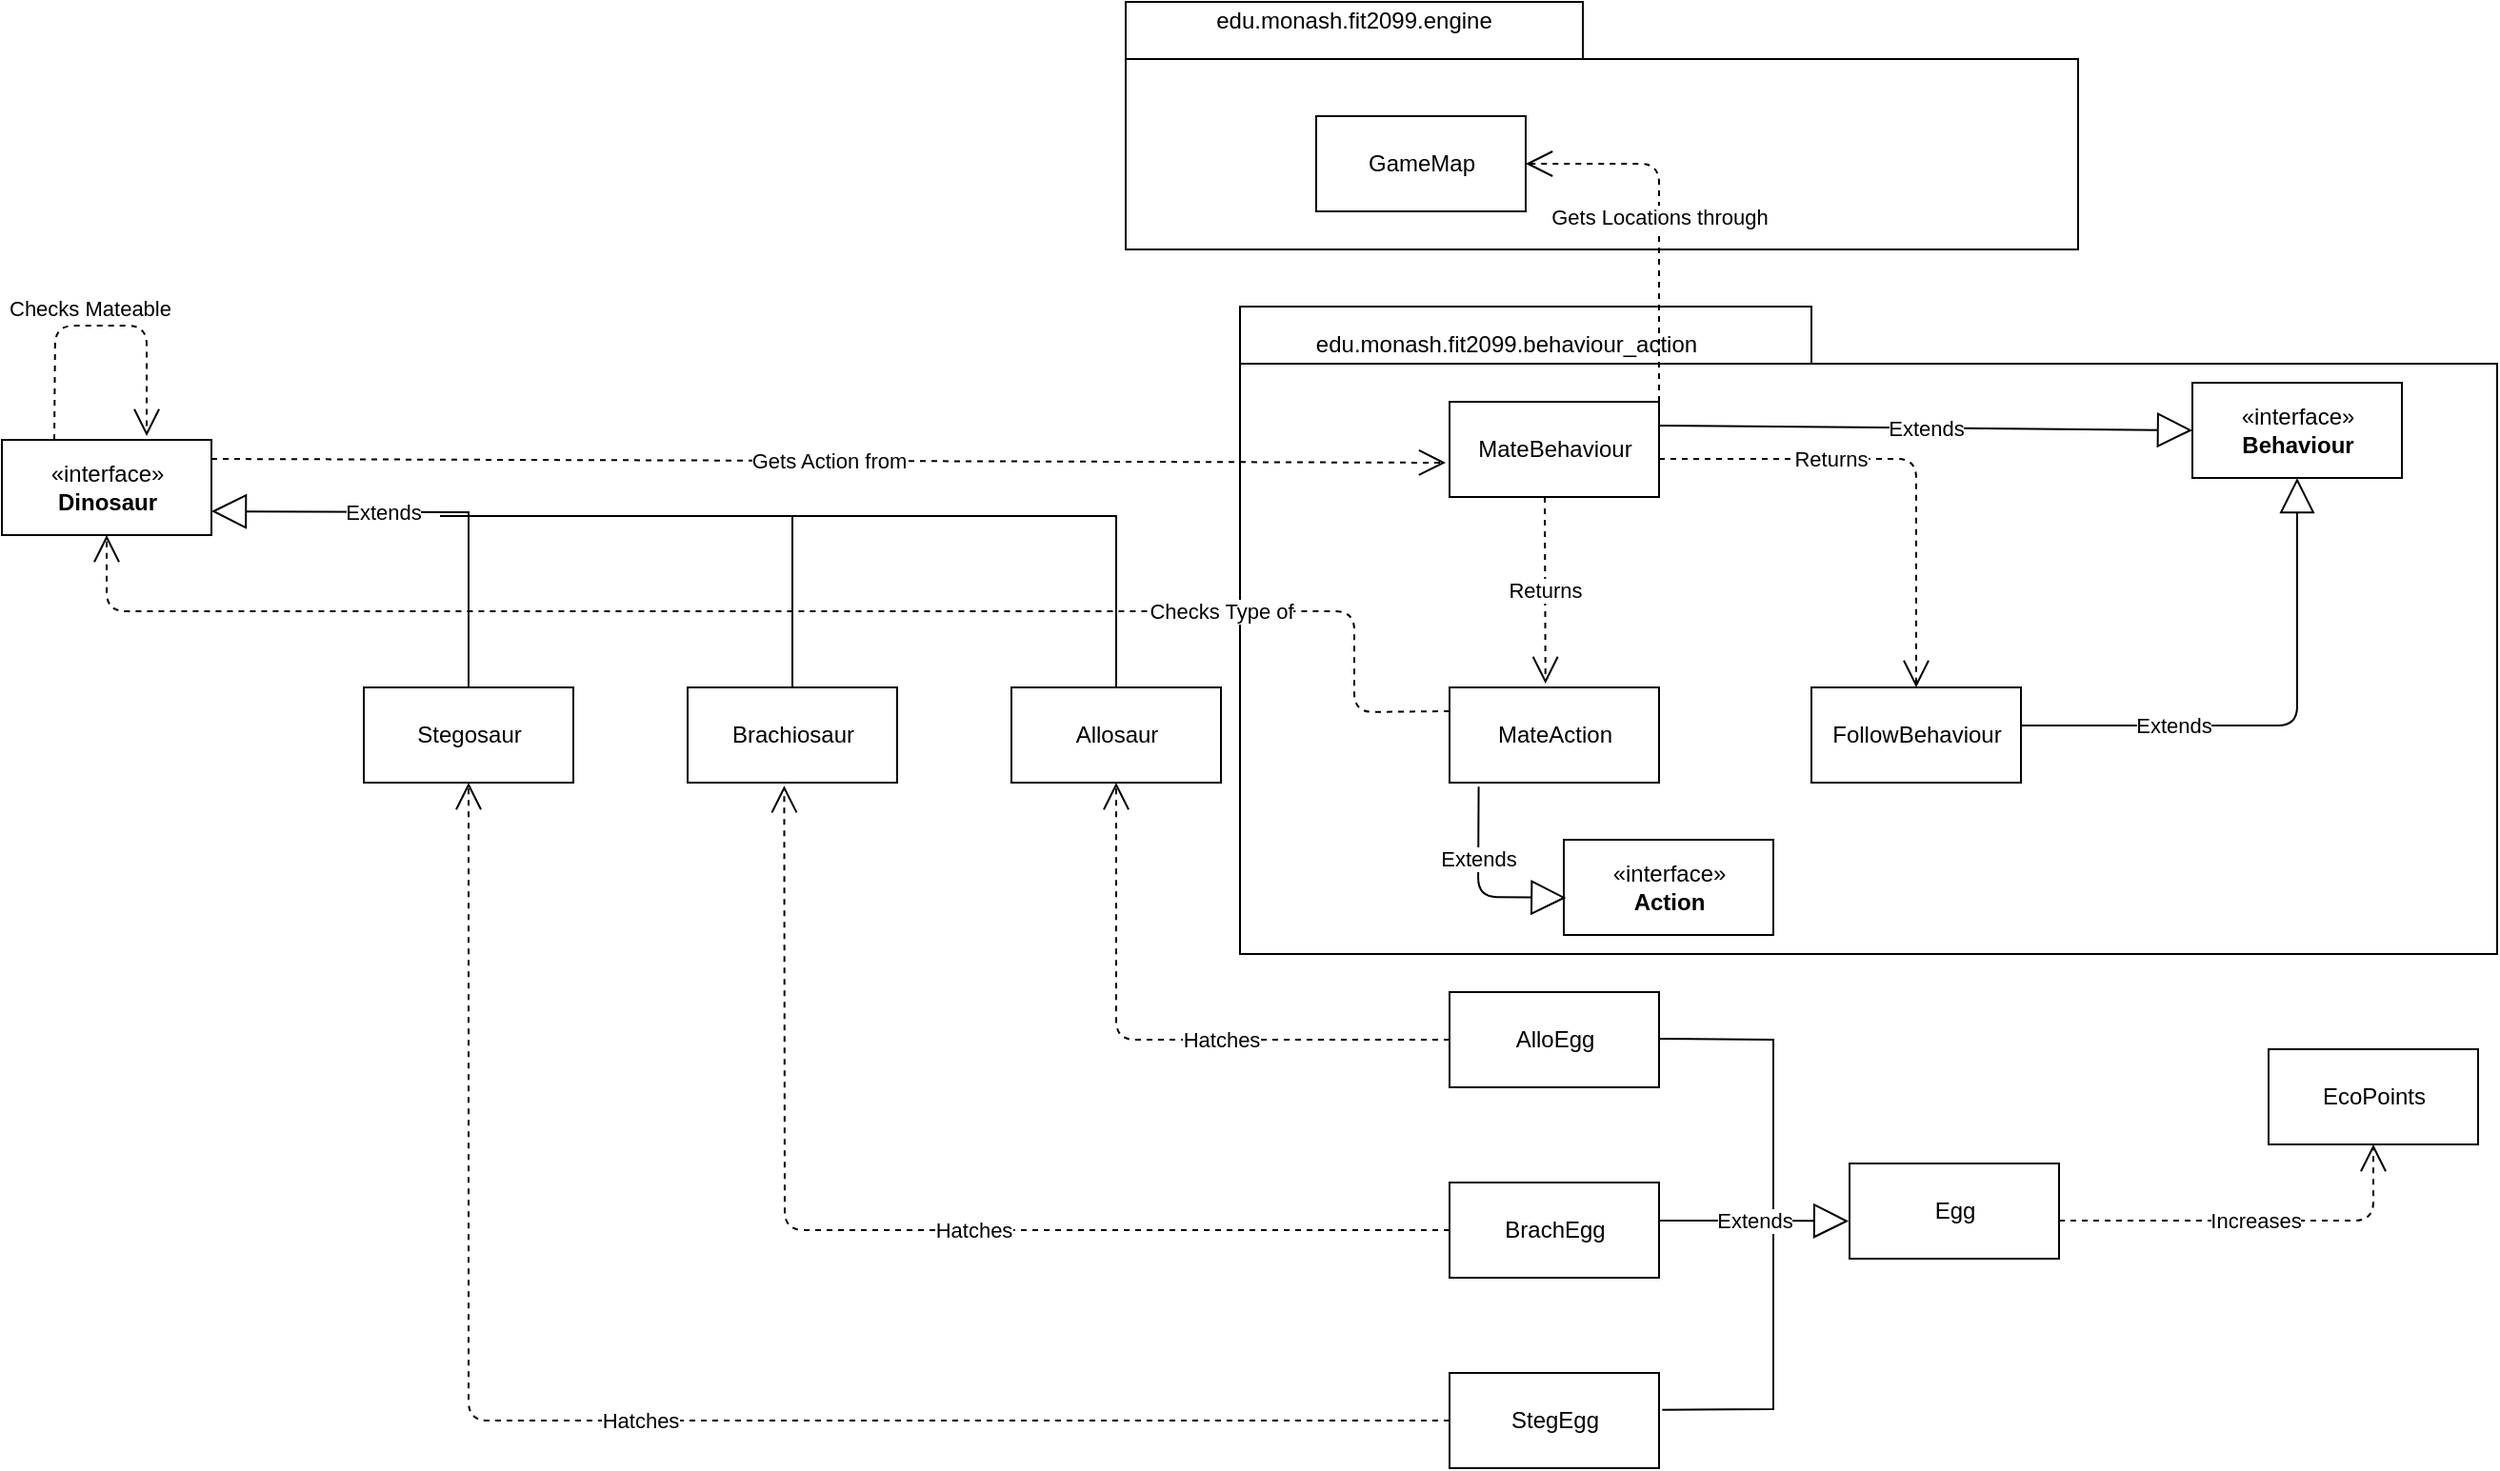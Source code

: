<mxfile version="14.6.6" type="device"><diagram id="RQ4qdwu9vNMVZIeW1ewS" name="Page-1"><mxGraphModel dx="1718" dy="962" grid="1" gridSize="10" guides="1" tooltips="1" connect="1" arrows="1" fold="1" page="1" pageScale="1" pageWidth="4681" pageHeight="3300" math="0" shadow="0"><root><mxCell id="0"/><mxCell id="1" parent="0"/><mxCell id="fguq9pkMOQvKabzs272t-48" value="" style="shape=folder;fontStyle=1;spacingTop=10;tabWidth=300;tabHeight=30;tabPosition=left;html=1;" vertex="1" parent="1"><mxGeometry x="680" y="200" width="660" height="340" as="geometry"/></mxCell><mxCell id="b-xIZTCfpgJEJXHsGxkc-1" value="" style="shape=folder;fontStyle=1;spacingTop=10;tabWidth=240;tabHeight=30;tabPosition=left;html=1;" parent="1" vertex="1"><mxGeometry x="620" y="40" width="500" height="130" as="geometry"/></mxCell><mxCell id="b-xIZTCfpgJEJXHsGxkc-2" value="GameMap" style="html=1;" parent="1" vertex="1"><mxGeometry x="720" y="100" width="110" height="50" as="geometry"/></mxCell><mxCell id="b-xIZTCfpgJEJXHsGxkc-10" value="edu.monash.fit2099.engine" style="text;html=1;strokeColor=none;fillColor=none;align=center;verticalAlign=middle;whiteSpace=wrap;rounded=0;" parent="1" vertex="1"><mxGeometry x="650" y="40" width="180" height="20" as="geometry"/></mxCell><mxCell id="fguq9pkMOQvKabzs272t-1" value="«interface»&lt;br&gt;&lt;b&gt;Dinosaur&lt;/b&gt;" style="html=1;" vertex="1" parent="1"><mxGeometry x="30" y="270" width="110" height="50" as="geometry"/></mxCell><mxCell id="fguq9pkMOQvKabzs272t-2" value="Stegosaur" style="html=1;" vertex="1" parent="1"><mxGeometry x="220" y="400" width="110" height="50" as="geometry"/></mxCell><mxCell id="fguq9pkMOQvKabzs272t-3" value="Brachiosaur" style="html=1;" vertex="1" parent="1"><mxGeometry x="390" y="400" width="110" height="50" as="geometry"/></mxCell><mxCell id="fguq9pkMOQvKabzs272t-4" value="Allosaur" style="html=1;" vertex="1" parent="1"><mxGeometry x="560" y="400" width="110" height="50" as="geometry"/></mxCell><mxCell id="fguq9pkMOQvKabzs272t-5" value="Extends" style="endArrow=block;endSize=16;endFill=0;html=1;entryX=1;entryY=0.75;entryDx=0;entryDy=0;rounded=0;exitX=0.5;exitY=0;exitDx=0;exitDy=0;" edge="1" parent="1" source="fguq9pkMOQvKabzs272t-2" target="fguq9pkMOQvKabzs272t-1"><mxGeometry x="0.207" width="160" relative="1" as="geometry"><mxPoint x="220" y="399" as="sourcePoint"/><mxPoint x="380" y="399" as="targetPoint"/><Array as="points"><mxPoint x="275" y="308"/></Array><mxPoint as="offset"/></mxGeometry></mxCell><mxCell id="fguq9pkMOQvKabzs272t-7" value="" style="endArrow=none;html=1;exitX=0.5;exitY=0;exitDx=0;exitDy=0;rounded=0;" edge="1" parent="1" source="fguq9pkMOQvKabzs272t-3"><mxGeometry width="50" height="50" relative="1" as="geometry"><mxPoint x="390" y="370" as="sourcePoint"/><mxPoint x="260" y="310" as="targetPoint"/><Array as="points"><mxPoint x="445" y="310"/></Array></mxGeometry></mxCell><mxCell id="fguq9pkMOQvKabzs272t-8" value="" style="endArrow=none;html=1;exitX=0.5;exitY=0;exitDx=0;exitDy=0;rounded=0;" edge="1" parent="1" source="fguq9pkMOQvKabzs272t-4"><mxGeometry width="50" height="50" relative="1" as="geometry"><mxPoint x="590" y="390" as="sourcePoint"/><mxPoint x="390" y="310" as="targetPoint"/><Array as="points"><mxPoint x="615" y="310"/></Array></mxGeometry></mxCell><mxCell id="fguq9pkMOQvKabzs272t-11" value="«interface»&lt;br&gt;&lt;b&gt;Behaviour&lt;/b&gt;" style="html=1;" vertex="1" parent="1"><mxGeometry x="1180" y="240" width="110" height="50" as="geometry"/></mxCell><mxCell id="fguq9pkMOQvKabzs272t-12" value="MateBehaviour" style="html=1;" vertex="1" parent="1"><mxGeometry x="790" y="250" width="110" height="50" as="geometry"/></mxCell><mxCell id="fguq9pkMOQvKabzs272t-13" value="Gets Action from" style="endArrow=open;endSize=12;dashed=1;html=1;entryX=-0.018;entryY=0.64;entryDx=0;entryDy=0;entryPerimeter=0;" edge="1" parent="1" target="fguq9pkMOQvKabzs272t-12"><mxGeometry width="160" relative="1" as="geometry"><mxPoint x="140" y="280" as="sourcePoint"/><mxPoint x="790" y="270" as="targetPoint"/></mxGeometry></mxCell><mxCell id="fguq9pkMOQvKabzs272t-14" value="Extends" style="endArrow=block;endSize=16;endFill=0;html=1;entryX=0;entryY=0.5;entryDx=0;entryDy=0;exitX=1;exitY=0.25;exitDx=0;exitDy=0;" edge="1" parent="1" source="fguq9pkMOQvKabzs272t-12" target="fguq9pkMOQvKabzs272t-11"><mxGeometry width="160" relative="1" as="geometry"><mxPoint x="900" y="260" as="sourcePoint"/><mxPoint x="1060" y="260" as="targetPoint"/></mxGeometry></mxCell><mxCell id="fguq9pkMOQvKabzs272t-16" value="Checks Mateable" style="endArrow=open;endSize=12;dashed=1;html=1;exitX=0.25;exitY=0;exitDx=0;exitDy=0;entryX=0.691;entryY=-0.04;entryDx=0;entryDy=0;entryPerimeter=0;" edge="1" parent="1" source="fguq9pkMOQvKabzs272t-1" target="fguq9pkMOQvKabzs272t-1"><mxGeometry x="-0.052" y="9" width="160" relative="1" as="geometry"><mxPoint x="70" y="240" as="sourcePoint"/><mxPoint x="230" y="240" as="targetPoint"/><Array as="points"><mxPoint x="58" y="210"/><mxPoint x="106" y="210"/></Array><mxPoint as="offset"/></mxGeometry></mxCell><mxCell id="fguq9pkMOQvKabzs272t-17" value="MateAction" style="html=1;" vertex="1" parent="1"><mxGeometry x="790" y="400" width="110" height="50" as="geometry"/></mxCell><mxCell id="fguq9pkMOQvKabzs272t-18" value="«interface»&lt;br&gt;&lt;b&gt;Action&lt;/b&gt;" style="html=1;" vertex="1" parent="1"><mxGeometry x="850" y="480" width="110" height="50" as="geometry"/></mxCell><mxCell id="fguq9pkMOQvKabzs272t-19" value="Returns" style="endArrow=open;endSize=12;dashed=1;html=1;entryX=0.458;entryY=-0.04;entryDx=0;entryDy=0;entryPerimeter=0;" edge="1" parent="1" target="fguq9pkMOQvKabzs272t-17"><mxGeometry width="160" relative="1" as="geometry"><mxPoint x="840" y="300" as="sourcePoint"/><mxPoint x="1000" y="300" as="targetPoint"/></mxGeometry></mxCell><mxCell id="fguq9pkMOQvKabzs272t-20" value="Checks Type of" style="endArrow=open;endSize=12;dashed=1;html=1;exitX=0;exitY=0.25;exitDx=0;exitDy=0;entryX=0.5;entryY=1;entryDx=0;entryDy=0;" edge="1" parent="1" source="fguq9pkMOQvKabzs272t-17" target="fguq9pkMOQvKabzs272t-1"><mxGeometry x="-0.566" width="160" relative="1" as="geometry"><mxPoint x="670" y="490" as="sourcePoint"/><mxPoint x="830" y="490" as="targetPoint"/><Array as="points"><mxPoint x="740" y="413"/><mxPoint x="740" y="360"/><mxPoint x="85" y="360"/></Array><mxPoint as="offset"/></mxGeometry></mxCell><mxCell id="fguq9pkMOQvKabzs272t-21" value="Egg" style="html=1;" vertex="1" parent="1"><mxGeometry x="1000" y="650" width="110" height="50" as="geometry"/></mxCell><mxCell id="fguq9pkMOQvKabzs272t-22" value="AlloEgg" style="html=1;" vertex="1" parent="1"><mxGeometry x="790" y="560" width="110" height="50" as="geometry"/></mxCell><mxCell id="fguq9pkMOQvKabzs272t-23" value="BrachEgg" style="html=1;" vertex="1" parent="1"><mxGeometry x="790" y="660" width="110" height="50" as="geometry"/></mxCell><mxCell id="fguq9pkMOQvKabzs272t-24" value="StegEgg" style="html=1;" vertex="1" parent="1"><mxGeometry x="790" y="760" width="110" height="50" as="geometry"/></mxCell><mxCell id="fguq9pkMOQvKabzs272t-31" value="" style="endArrow=none;html=1;" edge="1" parent="1"><mxGeometry width="50" height="50" relative="1" as="geometry"><mxPoint x="900" y="680" as="sourcePoint"/><mxPoint x="970" y="680" as="targetPoint"/></mxGeometry></mxCell><mxCell id="fguq9pkMOQvKabzs272t-32" value="" style="endArrow=none;html=1;exitX=1.015;exitY=0.387;exitDx=0;exitDy=0;exitPerimeter=0;rounded=0;" edge="1" parent="1" source="fguq9pkMOQvKabzs272t-24"><mxGeometry width="50" height="50" relative="1" as="geometry"><mxPoint x="920" y="830" as="sourcePoint"/><mxPoint x="960" y="680" as="targetPoint"/><Array as="points"><mxPoint x="960" y="779"/></Array></mxGeometry></mxCell><mxCell id="fguq9pkMOQvKabzs272t-28" value="Extends" style="endArrow=block;endSize=16;endFill=0;html=1;entryX=-0.004;entryY=0.605;entryDx=0;entryDy=0;rounded=0;entryPerimeter=0;" edge="1" parent="1" target="fguq9pkMOQvKabzs272t-21"><mxGeometry x="0.593" y="-10" width="160" relative="1" as="geometry"><mxPoint x="900" y="584.5" as="sourcePoint"/><mxPoint x="1060" y="584.5" as="targetPoint"/><Array as="points"><mxPoint x="960" y="585"/><mxPoint x="960" y="680"/></Array><mxPoint x="-10" y="-10" as="offset"/></mxGeometry></mxCell><mxCell id="fguq9pkMOQvKabzs272t-33" value="Hatches" style="endArrow=open;endSize=12;dashed=1;html=1;exitX=0;exitY=0.5;exitDx=0;exitDy=0;entryX=0.5;entryY=1;entryDx=0;entryDy=0;" edge="1" parent="1" source="fguq9pkMOQvKabzs272t-22" target="fguq9pkMOQvKabzs272t-4"><mxGeometry x="-0.226" width="160" relative="1" as="geometry"><mxPoint x="480" y="560" as="sourcePoint"/><mxPoint x="640" y="560" as="targetPoint"/><Array as="points"><mxPoint x="615" y="585"/></Array><mxPoint as="offset"/></mxGeometry></mxCell><mxCell id="fguq9pkMOQvKabzs272t-34" value="Hatches" style="endArrow=open;endSize=12;dashed=1;html=1;exitX=0;exitY=0.5;exitDx=0;exitDy=0;entryX=0.461;entryY=1.032;entryDx=0;entryDy=0;entryPerimeter=0;" edge="1" parent="1" source="fguq9pkMOQvKabzs272t-23" target="fguq9pkMOQvKabzs272t-3"><mxGeometry x="-0.141" width="160" relative="1" as="geometry"><mxPoint x="600" y="710" as="sourcePoint"/><mxPoint x="760" y="710" as="targetPoint"/><Array as="points"><mxPoint x="441" y="685"/></Array><mxPoint as="offset"/></mxGeometry></mxCell><mxCell id="fguq9pkMOQvKabzs272t-35" value="Hatches" style="endArrow=open;endSize=12;dashed=1;html=1;entryX=0.5;entryY=1;entryDx=0;entryDy=0;exitX=0;exitY=0.5;exitDx=0;exitDy=0;" edge="1" parent="1" source="fguq9pkMOQvKabzs272t-24" target="fguq9pkMOQvKabzs272t-2"><mxGeometry width="160" relative="1" as="geometry"><mxPoint x="230" y="610" as="sourcePoint"/><mxPoint x="390" y="610" as="targetPoint"/><Array as="points"><mxPoint x="275" y="785"/></Array></mxGeometry></mxCell><mxCell id="fguq9pkMOQvKabzs272t-36" value="EcoPoints" style="html=1;" vertex="1" parent="1"><mxGeometry x="1220" y="590" width="110" height="50" as="geometry"/></mxCell><mxCell id="fguq9pkMOQvKabzs272t-39" value="Increases" style="endArrow=open;endSize=12;dashed=1;html=1;entryX=0.5;entryY=1;entryDx=0;entryDy=0;" edge="1" parent="1" target="fguq9pkMOQvKabzs272t-36"><mxGeometry width="160" relative="1" as="geometry"><mxPoint x="1110" y="680" as="sourcePoint"/><mxPoint x="1270" y="680" as="targetPoint"/><Array as="points"><mxPoint x="1275" y="680"/></Array></mxGeometry></mxCell><mxCell id="fguq9pkMOQvKabzs272t-40" value="FollowBehaviour" style="html=1;" vertex="1" parent="1"><mxGeometry x="980" y="400" width="110" height="50" as="geometry"/></mxCell><mxCell id="fguq9pkMOQvKabzs272t-41" value="Returns" style="endArrow=open;endSize=12;dashed=1;html=1;entryX=0.5;entryY=0;entryDx=0;entryDy=0;" edge="1" parent="1" target="fguq9pkMOQvKabzs272t-40"><mxGeometry x="-0.294" width="160" relative="1" as="geometry"><mxPoint x="900" y="280" as="sourcePoint"/><mxPoint x="1060" y="280" as="targetPoint"/><Array as="points"><mxPoint x="1035" y="280"/></Array><mxPoint as="offset"/></mxGeometry></mxCell><mxCell id="fguq9pkMOQvKabzs272t-42" value="Extends" style="endArrow=block;endSize=16;endFill=0;html=1;entryX=0.5;entryY=1;entryDx=0;entryDy=0;" edge="1" parent="1" target="fguq9pkMOQvKabzs272t-11"><mxGeometry x="-0.418" width="160" relative="1" as="geometry"><mxPoint x="1090" y="420" as="sourcePoint"/><mxPoint x="1250" y="420" as="targetPoint"/><Array as="points"><mxPoint x="1235" y="420"/></Array><mxPoint as="offset"/></mxGeometry></mxCell><mxCell id="fguq9pkMOQvKabzs272t-43" value="Extends" style="endArrow=block;endSize=16;endFill=0;html=1;exitX=0.139;exitY=1.043;exitDx=0;exitDy=0;exitPerimeter=0;entryX=0.011;entryY=0.61;entryDx=0;entryDy=0;entryPerimeter=0;" edge="1" parent="1" source="fguq9pkMOQvKabzs272t-17" target="fguq9pkMOQvKabzs272t-18"><mxGeometry x="-0.273" width="160" relative="1" as="geometry"><mxPoint x="780" y="480" as="sourcePoint"/><mxPoint x="940" y="480" as="targetPoint"/><Array as="points"><mxPoint x="805" y="510"/></Array><mxPoint as="offset"/></mxGeometry></mxCell><mxCell id="fguq9pkMOQvKabzs272t-47" value="Gets Locations through" style="endArrow=open;endSize=12;dashed=1;html=1;exitX=1;exitY=0;exitDx=0;exitDy=0;entryX=1;entryY=0.5;entryDx=0;entryDy=0;" edge="1" parent="1" source="fguq9pkMOQvKabzs272t-12" target="b-xIZTCfpgJEJXHsGxkc-2"><mxGeometry width="160" relative="1" as="geometry"><mxPoint x="640" y="210" as="sourcePoint"/><mxPoint x="800" y="210" as="targetPoint"/><Array as="points"><mxPoint x="900" y="125"/></Array></mxGeometry></mxCell><mxCell id="fguq9pkMOQvKabzs272t-49" value="edu.monash.fit2099.behaviour_action" style="text;html=1;strokeColor=none;fillColor=none;align=center;verticalAlign=middle;whiteSpace=wrap;rounded=0;" vertex="1" parent="1"><mxGeometry x="800" y="210" width="40" height="20" as="geometry"/></mxCell></root></mxGraphModel></diagram></mxfile>